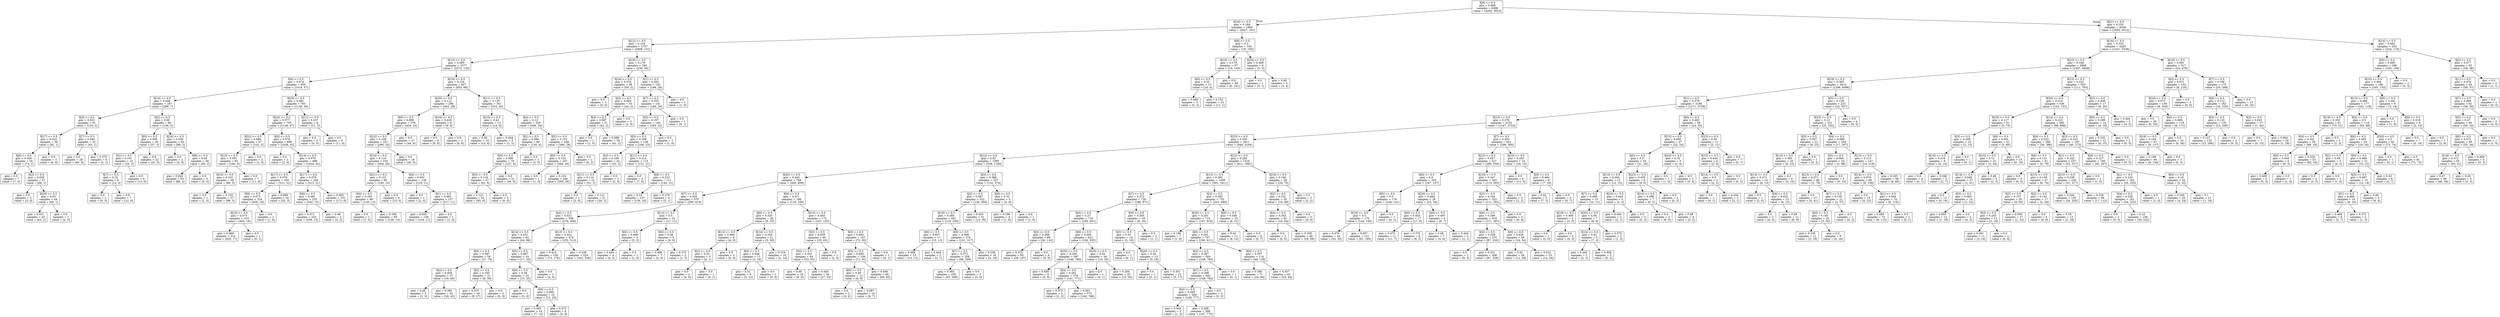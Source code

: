 digraph Tree {
node [shape=box] ;
0 [label="X[9] <= 0.5\ngini = 0.488\nsamples = 6398\nvalue = [4282, 5813]"] ;
1 [label="X[16] <= 0.5\ngini = 0.184\nsamples = 1860\nvalue = [2627, 301]"] ;
0 -> 1 [labeldistance=2.5, labelangle=45, headlabel="True"] ;
2 [label="X[12] <= 0.5\ngini = 0.103\nsamples = 1757\nvalue = [2608, 151]"] ;
1 -> 2 ;
3 [label="X[13] <= 0.5\ngini = 0.095\nsamples = 1577\nvalue = [2372, 125]"] ;
2 -> 3 ;
4 [label="X[4] <= 0.5\ngini = 0.074\nsamples = 950\nvalue = [1419, 57]"] ;
3 -> 4 ;
5 [label="X[14] <= 0.5\ngini = 0.048\nsamples = 187\nvalue = [280, 7]"] ;
4 -> 5 ;
6 [label="X[0] <= 0.5\ngini = 0.031\nsamples = 91\nvalue = [124, 2]"] ;
5 -> 6 ;
7 [label="X[17] <= 0.5\ngini = 0.024\nsamples = 59\nvalue = [81, 1]"] ;
6 -> 7 ;
8 [label="X[6] <= 0.5\ngini = 0.026\nsamples = 54\nvalue = [75, 1]"] ;
7 -> 8 ;
9 [label="gini = 0.0\nsamples = 7\nvalue = [7, 0]"] ;
8 -> 9 ;
10 [label="X[2] <= 0.5\ngini = 0.029\nsamples = 47\nvalue = [68, 1]"] ;
8 -> 10 ;
11 [label="gini = 0.0\nsamples = 3\nvalue = [3, 0]"] ;
10 -> 11 ;
12 [label="X[20] <= 0.5\ngini = 0.03\nsamples = 44\nvalue = [65, 1]"] ;
10 -> 12 ;
13 [label="gini = 0.031\nsamples = 43\nvalue = [63, 1]"] ;
12 -> 13 ;
14 [label="gini = 0.0\nsamples = 1\nvalue = [2, 0]"] ;
12 -> 14 ;
15 [label="gini = 0.0\nsamples = 5\nvalue = [6, 0]"] ;
7 -> 15 ;
16 [label="X[7] <= 0.5\ngini = 0.044\nsamples = 32\nvalue = [43, 1]"] ;
6 -> 16 ;
17 [label="gini = 0.0\nsamples = 28\nvalue = [40, 0]"] ;
16 -> 17 ;
18 [label="gini = 0.375\nsamples = 4\nvalue = [3, 1]"] ;
16 -> 18 ;
19 [label="X[2] <= 0.5\ngini = 0.06\nsamples = 96\nvalue = [156, 5]"] ;
5 -> 19 ;
20 [label="X[0] <= 0.5\ngini = 0.095\nsamples = 36\nvalue = [57, 3]"] ;
19 -> 20 ;
21 [label="X[1] <= 0.5\ngini = 0.191\nsamples = 14\nvalue = [25, 3]"] ;
20 -> 21 ;
22 [label="X[7] <= 0.5\ngini = 0.32\nsamples = 8\nvalue = [12, 3]"] ;
21 -> 22 ;
23 [label="gini = 0.0\nsamples = 1\nvalue = [0, 3]"] ;
22 -> 23 ;
24 [label="gini = 0.0\nsamples = 7\nvalue = [12, 0]"] ;
22 -> 24 ;
25 [label="gini = 0.0\nsamples = 6\nvalue = [13, 0]"] ;
21 -> 25 ;
26 [label="gini = 0.0\nsamples = 22\nvalue = [32, 0]"] ;
20 -> 26 ;
27 [label="X[24] <= 0.5\ngini = 0.039\nsamples = 60\nvalue = [99, 2]"] ;
19 -> 27 ;
28 [label="gini = 0.0\nsamples = 2\nvalue = [4, 0]"] ;
27 -> 28 ;
29 [label="X[8] <= 0.5\ngini = 0.04\nsamples = 58\nvalue = [95, 2]"] ;
27 -> 29 ;
30 [label="gini = 0.044\nsamples = 53\nvalue = [86, 2]"] ;
29 -> 30 ;
31 [label="gini = 0.0\nsamples = 5\nvalue = [9, 0]"] ;
29 -> 31 ;
32 [label="X[20] <= 0.5\ngini = 0.081\nsamples = 763\nvalue = [1139, 50]"] ;
4 -> 32 ;
33 [label="X[24] <= 0.5\ngini = 0.077\nsamples = 755\nvalue = [1128, 47]"] ;
32 -> 33 ;
34 [label="X[22] <= 0.5\ngini = 0.089\nsamples = 67\nvalue = [102, 5]"] ;
33 -> 34 ;
35 [label="X[15] <= 0.5\ngini = 0.091\nsamples = 65\nvalue = [100, 5]"] ;
34 -> 35 ;
36 [label="X[23] <= 0.5\ngini = 0.101\nsamples = 58\nvalue = [89, 5]"] ;
35 -> 36 ;
37 [label="gini = 0.0\nsamples = 1\nvalue = [1, 0]"] ;
36 -> 37 ;
38 [label="gini = 0.102\nsamples = 57\nvalue = [88, 5]"] ;
36 -> 38 ;
39 [label="gini = 0.0\nsamples = 7\nvalue = [11, 0]"] ;
35 -> 39 ;
40 [label="gini = 0.0\nsamples = 2\nvalue = [2, 0]"] ;
34 -> 40 ;
41 [label="X[0] <= 0.5\ngini = 0.076\nsamples = 688\nvalue = [1026, 42]"] ;
33 -> 41 ;
42 [label="gini = 0.0\nsamples = 2\nvalue = [2, 0]"] ;
41 -> 42 ;
43 [label="X[14] <= 0.5\ngini = 0.076\nsamples = 686\nvalue = [1024, 42]"] ;
41 -> 43 ;
44 [label="X[17] <= 0.5\ngini = 0.076\nsamples = 350\nvalue = [511, 21]"] ;
43 -> 44 ;
45 [label="X[8] <= 0.5\ngini = 0.073\nsamples = 316\nvalue = [456, 18]"] ;
44 -> 45 ;
46 [label="X[10] <= 0.5\ngini = 0.073\nsamples = 315\nvalue = [455, 18]"] ;
45 -> 46 ;
47 [label="gini = 0.069\nsamples = 314\nvalue = [455, 17]"] ;
46 -> 47 ;
48 [label="gini = 0.0\nsamples = 1\nvalue = [0, 1]"] ;
46 -> 48 ;
49 [label="gini = 0.0\nsamples = 1\nvalue = [1, 0]"] ;
45 -> 49 ;
50 [label="gini = 0.098\nsamples = 34\nvalue = [55, 3]"] ;
44 -> 50 ;
51 [label="X[17] <= 0.5\ngini = 0.076\nsamples = 336\nvalue = [513, 21]"] ;
43 -> 51 ;
52 [label="X[8] <= 0.5\ngini = 0.081\nsamples = 235\nvalue = [342, 15]"] ;
51 -> 52 ;
53 [label="gini = 0.071\nsamples = 233\nvalue = [339, 13]"] ;
52 -> 53 ;
54 [label="gini = 0.48\nsamples = 2\nvalue = [3, 2]"] ;
52 -> 54 ;
55 [label="gini = 0.065\nsamples = 101\nvalue = [171, 6]"] ;
51 -> 55 ;
56 [label="X[11] <= 0.5\ngini = 0.337\nsamples = 8\nvalue = [11, 3]"] ;
32 -> 56 ;
57 [label="gini = 0.0\nsamples = 2\nvalue = [0, 3]"] ;
56 -> 57 ;
58 [label="gini = 0.0\nsamples = 6\nvalue = [11, 0]"] ;
56 -> 58 ;
59 [label="X[19] <= 0.5\ngini = 0.124\nsamples = 627\nvalue = [953, 68]"] ;
3 -> 59 ;
60 [label="X[20] <= 0.5\ngini = 0.112\nsamples = 286\nvalue = [443, 28]"] ;
59 -> 60 ;
61 [label="X[6] <= 0.5\ngini = 0.099\nsamples = 278\nvalue = [434, 24]"] ;
60 -> 61 ;
62 [label="X[22] <= 0.5\ngini = 0.109\nsamples = 251\nvalue = [390, 24]"] ;
61 -> 62 ;
63 [label="X[24] <= 0.5\ngini = 0.116\nsamples = 233\nvalue = [364, 24]"] ;
62 -> 63 ;
64 [label="X[21] <= 0.5\ngini = 0.151\nsamples = 95\nvalue = [145, 13]"] ;
63 -> 64 ;
65 [label="X[4] <= 0.5\ngini = 0.165\nsamples = 86\nvalue = [130, 13]"] ;
64 -> 65 ;
66 [label="gini = 0.0\nsamples = 1\nvalue = [1, 0]"] ;
65 -> 66 ;
67 [label="gini = 0.166\nsamples = 85\nvalue = [129, 13]"] ;
65 -> 67 ;
68 [label="gini = 0.0\nsamples = 9\nvalue = [15, 0]"] ;
64 -> 68 ;
69 [label="X[4] <= 0.5\ngini = 0.091\nsamples = 138\nvalue = [219, 11]"] ;
63 -> 69 ;
70 [label="gini = 0.0\nsamples = 1\nvalue = [2, 0]"] ;
69 -> 70 ;
71 [label="X[1] <= 0.5\ngini = 0.092\nsamples = 137\nvalue = [217, 11]"] ;
69 -> 71 ;
72 [label="gini = 0.092\nsamples = 136\nvalue = [216, 11]"] ;
71 -> 72 ;
73 [label="gini = 0.0\nsamples = 1\nvalue = [1, 0]"] ;
71 -> 73 ;
74 [label="gini = 0.0\nsamples = 18\nvalue = [26, 0]"] ;
62 -> 74 ;
75 [label="gini = 0.0\nsamples = 27\nvalue = [44, 0]"] ;
61 -> 75 ;
76 [label="X[10] <= 0.5\ngini = 0.426\nsamples = 8\nvalue = [9, 4]"] ;
60 -> 76 ;
77 [label="gini = 0.0\nsamples = 6\nvalue = [9, 0]"] ;
76 -> 77 ;
78 [label="gini = 0.0\nsamples = 2\nvalue = [0, 4]"] ;
76 -> 78 ;
79 [label="X[11] <= 0.5\ngini = 0.135\nsamples = 341\nvalue = [510, 40]"] ;
59 -> 79 ;
80 [label="X[10] <= 0.5\ngini = 0.42\nsamples = 13\nvalue = [14, 6]"] ;
79 -> 80 ;
81 [label="gini = 0.36\nsamples = 10\nvalue = [13, 4]"] ;
80 -> 81 ;
82 [label="gini = 0.444\nsamples = 3\nvalue = [1, 2]"] ;
80 -> 82 ;
83 [label="X[4] <= 0.5\ngini = 0.12\nsamples = 328\nvalue = [496, 34]"] ;
79 -> 83 ;
84 [label="X[1] <= 0.5\ngini = 0.084\nsamples = 80\nvalue = [130, 6]"] ;
83 -> 84 ;
85 [label="X[0] <= 0.5\ngini = 0.086\nsamples = 78\nvalue = [127, 6]"] ;
84 -> 85 ;
86 [label="X[3] <= 0.5\ngini = 0.116\nsamples = 57\nvalue = [91, 6]"] ;
85 -> 86 ;
87 [label="gini = 0.123\nsamples = 52\nvalue = [85, 6]"] ;
86 -> 87 ;
88 [label="gini = 0.0\nsamples = 5\nvalue = [6, 0]"] ;
86 -> 88 ;
89 [label="gini = 0.0\nsamples = 21\nvalue = [36, 0]"] ;
85 -> 89 ;
90 [label="gini = 0.0\nsamples = 2\nvalue = [3, 0]"] ;
84 -> 90 ;
91 [label="X[2] <= 0.5\ngini = 0.132\nsamples = 248\nvalue = [366, 28]"] ;
83 -> 91 ;
92 [label="X[0] <= 0.5\ngini = 0.124\nsamples = 247\nvalue = [366, 26]"] ;
91 -> 92 ;
93 [label="gini = 0.0\nsamples = 1\nvalue = [1, 0]"] ;
92 -> 93 ;
94 [label="gini = 0.124\nsamples = 246\nvalue = [365, 26]"] ;
92 -> 94 ;
95 [label="gini = 0.0\nsamples = 1\nvalue = [0, 2]"] ;
91 -> 95 ;
96 [label="X[19] <= 0.5\ngini = 0.179\nsamples = 180\nvalue = [236, 26]"] ;
2 -> 96 ;
97 [label="X[24] <= 0.5\ngini = 0.074\nsamples = 38\nvalue = [50, 2]"] ;
96 -> 97 ;
98 [label="gini = 0.0\nsamples = 5\nvalue = [6, 0]"] ;
97 -> 98 ;
99 [label="X[2] <= 0.5\ngini = 0.083\nsamples = 33\nvalue = [44, 2]"] ;
97 -> 99 ;
100 [label="X[4] <= 0.5\ngini = 0.087\nsamples = 31\nvalue = [42, 2]"] ;
99 -> 100 ;
101 [label="gini = 0.0\nsamples = 1\nvalue = [1, 0]"] ;
100 -> 101 ;
102 [label="gini = 0.089\nsamples = 30\nvalue = [41, 2]"] ;
100 -> 102 ;
103 [label="gini = 0.0\nsamples = 2\nvalue = [2, 0]"] ;
99 -> 103 ;
104 [label="X[1] <= 0.5\ngini = 0.202\nsamples = 142\nvalue = [186, 24]"] ;
96 -> 104 ;
105 [label="X[7] <= 0.5\ngini = 0.203\nsamples = 141\nvalue = [185, 24]"] ;
104 -> 105 ;
106 [label="X[5] <= 0.5\ngini = 0.197\nsamples = 140\nvalue = [185, 23]"] ;
105 -> 106 ;
107 [label="X[0] <= 0.5\ngini = 0.198\nsamples = 139\nvalue = [184, 23]"] ;
106 -> 107 ;
108 [label="X[3] <= 0.5\ngini = 0.108\nsamples = 24\nvalue = [33, 2]"] ;
107 -> 108 ;
109 [label="X[11] <= 0.5\ngini = 0.114\nsamples = 22\nvalue = [31, 2]"] ;
108 -> 109 ;
110 [label="gini = 0.0\nsamples = 1\nvalue = [2, 0]"] ;
109 -> 110 ;
111 [label="gini = 0.121\nsamples = 21\nvalue = [29, 2]"] ;
109 -> 111 ;
112 [label="gini = 0.0\nsamples = 2\nvalue = [2, 0]"] ;
108 -> 112 ;
113 [label="X[11] <= 0.5\ngini = 0.214\nsamples = 115\nvalue = [151, 21]"] ;
107 -> 113 ;
114 [label="gini = 0.0\nsamples = 4\nvalue = [7, 0]"] ;
113 -> 114 ;
115 [label="X[6] <= 0.5\ngini = 0.222\nsamples = 111\nvalue = [144, 21]"] ;
113 -> 115 ;
116 [label="gini = 0.22\nsamples = 107\nvalue = [139, 20]"] ;
115 -> 116 ;
117 [label="gini = 0.278\nsamples = 4\nvalue = [5, 1]"] ;
115 -> 117 ;
118 [label="gini = 0.0\nsamples = 1\nvalue = [1, 0]"] ;
106 -> 118 ;
119 [label="gini = 0.0\nsamples = 1\nvalue = [0, 1]"] ;
105 -> 119 ;
120 [label="gini = 0.0\nsamples = 1\nvalue = [1, 0]"] ;
104 -> 120 ;
121 [label="X[8] <= 0.5\ngini = 0.2\nsamples = 103\nvalue = [19, 150]"] ;
1 -> 121 ;
122 [label="X[10] <= 0.5\ngini = 0.179\nsamples = 97\nvalue = [16, 145]"] ;
121 -> 122 ;
123 [label="X[0] <= 0.5\ngini = 0.32\nsamples = 13\nvalue = [16, 4]"] ;
122 -> 123 ;
124 [label="gini = 0.469\nsamples = 3\nvalue = [5, 3]"] ;
123 -> 124 ;
125 [label="gini = 0.153\nsamples = 10\nvalue = [11, 1]"] ;
123 -> 125 ;
126 [label="gini = 0.0\nsamples = 84\nvalue = [0, 141]"] ;
122 -> 126 ;
127 [label="X[24] <= 0.5\ngini = 0.469\nsamples = 6\nvalue = [3, 5]"] ;
121 -> 127 ;
128 [label="gini = 0.0\nsamples = 1\nvalue = [0, 1]"] ;
127 -> 128 ;
129 [label="gini = 0.49\nsamples = 5\nvalue = [3, 4]"] ;
127 -> 129 ;
130 [label="X[21] <= 0.5\ngini = 0.355\nsamples = 4538\nvalue = [1655, 5512]"] ;
0 -> 130 [labeldistance=2.5, labelangle=-45, headlabel="False"] ;
131 [label="X[16] <= 0.5\ngini = 0.333\nsamples = 4285\nvalue = [1431, 5338]"] ;
130 -> 131 ;
132 [label="X[22] <= 0.5\ngini = 0.348\nsamples = 3968\nvalue = [1407, 4859]"] ;
131 -> 132 ;
133 [label="X[18] <= 0.5\ngini = 0.365\nsamples = 3415\nvalue = [1296, 4096]"] ;
132 -> 133 ;
134 [label="X[1] <= 0.5\ngini = 0.378\nsamples = 3190\nvalue = [1271, 3759]"] ;
133 -> 134 ;
135 [label="X[15] <= 0.5\ngini = 0.376\nsamples = 3152\nvalue = [1247, 3724]"] ;
134 -> 135 ;
136 [label="X[23] <= 0.5\ngini = 0.355\nsamples = 2611\nvalue = [949, 3164]"] ;
135 -> 136 ;
137 [label="X[12] <= 0.5\ngini = 0.43\nsamples = 1095\nvalue = [538, 1183]"] ;
136 -> 137 ;
138 [label="X[20] <= 0.5\ngini = 0.445\nsamples = 768\nvalue = [406, 809]"] ;
137 -> 138 ;
139 [label="X[7] <= 0.5\ngini = 0.435\nsamples = 570\nvalue = [290, 619]"] ;
138 -> 139 ;
140 [label="X[4] <= 0.5\ngini = 0.431\nsamples = 556\nvalue = [279, 608]"] ;
139 -> 140 ;
141 [label="X[14] <= 0.5\ngini = 0.431\nsamples = 82\nvalue = [44, 96]"] ;
140 -> 141 ;
142 [label="X[0] <= 0.5\ngini = 0.387\nsamples = 58\nvalue = [27, 76]"] ;
141 -> 142 ;
143 [label="X[2] <= 0.5\ngini = 0.404\nsamples = 37\nvalue = [18, 46]"] ;
142 -> 143 ;
144 [label="gini = 0.48\nsamples = 5\nvalue = [2, 3]"] ;
143 -> 144 ;
145 [label="gini = 0.395\nsamples = 32\nvalue = [16, 43]"] ;
143 -> 145 ;
146 [label="X[5] <= 0.5\ngini = 0.355\nsamples = 21\nvalue = [9, 30]"] ;
142 -> 146 ;
147 [label="gini = 0.375\nsamples = 19\nvalue = [9, 27]"] ;
146 -> 147 ;
148 [label="gini = 0.0\nsamples = 2\nvalue = [0, 3]"] ;
146 -> 148 ;
149 [label="X[3] <= 0.5\ngini = 0.497\nsamples = 24\nvalue = [17, 20]"] ;
141 -> 149 ;
150 [label="X[6] <= 0.5\ngini = 0.49\nsamples = 23\nvalue = [15, 20]"] ;
149 -> 150 ;
151 [label="gini = 0.0\nsamples = 1\nvalue = [3, 0]"] ;
150 -> 151 ;
152 [label="X[0] <= 0.5\ngini = 0.469\nsamples = 22\nvalue = [12, 20]"] ;
150 -> 152 ;
153 [label="gini = 0.465\nsamples = 14\nvalue = [7, 12]"] ;
152 -> 153 ;
154 [label="gini = 0.473\nsamples = 8\nvalue = [5, 8]"] ;
152 -> 154 ;
155 [label="gini = 0.0\nsamples = 1\nvalue = [2, 0]"] ;
149 -> 155 ;
156 [label="X[13] <= 0.5\ngini = 0.431\nsamples = 474\nvalue = [235, 512]"] ;
140 -> 156 ;
157 [label="gini = 0.414\nsamples = 150\nvalue = [73, 176]"] ;
156 -> 157 ;
158 [label="gini = 0.439\nsamples = 324\nvalue = [162, 336]"] ;
156 -> 158 ;
159 [label="X[13] <= 0.5\ngini = 0.5\nsamples = 14\nvalue = [11, 11]"] ;
139 -> 159 ;
160 [label="X[0] <= 0.5\ngini = 0.408\nsamples = 5\nvalue = [5, 2]"] ;
159 -> 160 ;
161 [label="gini = 0.444\nsamples = 4\nvalue = [4, 2]"] ;
160 -> 161 ;
162 [label="gini = 0.0\nsamples = 1\nvalue = [1, 0]"] ;
160 -> 162 ;
163 [label="X[0] <= 0.5\ngini = 0.48\nsamples = 9\nvalue = [6, 9]"] ;
159 -> 163 ;
164 [label="gini = 0.496\nsamples = 7\nvalue = [5, 6]"] ;
163 -> 164 ;
165 [label="gini = 0.375\nsamples = 2\nvalue = [1, 3]"] ;
163 -> 165 ;
166 [label="X[0] <= 0.5\ngini = 0.471\nsamples = 198\nvalue = [116, 190]"] ;
138 -> 166 ;
167 [label="X[6] <= 0.5\ngini = 0.325\nsamples = 26\nvalue = [9, 35]"] ;
166 -> 167 ;
168 [label="X[13] <= 0.5\ngini = 0.494\nsamples = 5\nvalue = [4, 5]"] ;
167 -> 168 ;
169 [label="X[2] <= 0.5\ngini = 0.32\nsamples = 3\nvalue = [4, 1]"] ;
168 -> 169 ;
170 [label="gini = 0.0\nsamples = 2\nvalue = [4, 0]"] ;
169 -> 170 ;
171 [label="gini = 0.0\nsamples = 1\nvalue = [0, 1]"] ;
169 -> 171 ;
172 [label="gini = 0.0\nsamples = 2\nvalue = [0, 4]"] ;
168 -> 172 ;
173 [label="X[14] <= 0.5\ngini = 0.245\nsamples = 21\nvalue = [5, 30]"] ;
167 -> 173 ;
174 [label="X[3] <= 0.5\ngini = 0.266\nsamples = 11\nvalue = [3, 16]"] ;
173 -> 174 ;
175 [label="gini = 0.32\nsamples = 9\nvalue = [3, 12]"] ;
174 -> 175 ;
176 [label="gini = 0.0\nsamples = 2\nvalue = [0, 4]"] ;
174 -> 176 ;
177 [label="gini = 0.219\nsamples = 10\nvalue = [2, 14]"] ;
173 -> 177 ;
178 [label="X[13] <= 0.5\ngini = 0.483\nsamples = 172\nvalue = [107, 155]"] ;
166 -> 178 ;
179 [label="X[5] <= 0.5\ngini = 0.459\nsamples = 65\nvalue = [35, 63]"] ;
178 -> 179 ;
180 [label="X[4] <= 0.5\ngini = 0.451\nsamples = 64\nvalue = [33, 63]"] ;
179 -> 180 ;
181 [label="gini = 0.48\nsamples = 10\nvalue = [6, 9]"] ;
180 -> 181 ;
182 [label="gini = 0.444\nsamples = 54\nvalue = [27, 54]"] ;
180 -> 182 ;
183 [label="gini = 0.0\nsamples = 1\nvalue = [2, 0]"] ;
179 -> 183 ;
184 [label="X[5] <= 0.5\ngini = 0.493\nsamples = 107\nvalue = [72, 92]"] ;
178 -> 184 ;
185 [label="X[4] <= 0.5\ngini = 0.493\nsamples = 106\nvalue = [72, 91]"] ;
184 -> 185 ;
186 [label="X[6] <= 0.5\ngini = 0.48\nsamples = 12\nvalue = [6, 9]"] ;
185 -> 186 ;
187 [label="gini = 0.0\nsamples = 2\nvalue = [0, 2]"] ;
186 -> 187 ;
188 [label="gini = 0.497\nsamples = 10\nvalue = [6, 7]"] ;
186 -> 188 ;
189 [label="gini = 0.494\nsamples = 94\nvalue = [66, 82]"] ;
185 -> 189 ;
190 [label="gini = 0.0\nsamples = 1\nvalue = [0, 1]"] ;
184 -> 190 ;
191 [label="X[3] <= 0.5\ngini = 0.386\nsamples = 327\nvalue = [132, 374]"] ;
137 -> 191 ;
192 [label="X[2] <= 0.5\ngini = 0.387\nsamples = 322\nvalue = [130, 366]"] ;
191 -> 192 ;
193 [label="X[19] <= 0.5\ngini = 0.385\nsamples = 291\nvalue = [116, 330]"] ;
192 -> 193 ;
194 [label="X[6] <= 0.5\ngini = 0.497\nsamples = 17\nvalue = [15, 13]"] ;
193 -> 194 ;
195 [label="gini = 0.499\nsamples = 15\nvalue = [13, 12]"] ;
194 -> 195 ;
196 [label="gini = 0.444\nsamples = 2\nvalue = [2, 1]"] ;
194 -> 196 ;
197 [label="X[6] <= 0.5\ngini = 0.366\nsamples = 274\nvalue = [101, 317]"] ;
193 -> 197 ;
198 [label="X[7] <= 0.5\ngini = 0.372\nsamples = 258\nvalue = [98, 298]"] ;
197 -> 198 ;
199 [label="gini = 0.363\nsamples = 255\nvalue = [93, 298]"] ;
198 -> 199 ;
200 [label="gini = 0.0\nsamples = 3\nvalue = [5, 0]"] ;
198 -> 200 ;
201 [label="gini = 0.236\nsamples = 16\nvalue = [3, 19]"] ;
197 -> 201 ;
202 [label="gini = 0.403\nsamples = 31\nvalue = [14, 36]"] ;
192 -> 202 ;
203 [label="X[6] <= 0.5\ngini = 0.32\nsamples = 5\nvalue = [2, 8]"] ;
191 -> 203 ;
204 [label="gini = 0.198\nsamples = 4\nvalue = [1, 8]"] ;
203 -> 204 ;
205 [label="gini = 0.0\nsamples = 1\nvalue = [1, 0]"] ;
203 -> 205 ;
206 [label="X[12] <= 0.5\ngini = 0.285\nsamples = 1516\nvalue = [411, 1981]"] ;
136 -> 206 ;
207 [label="X[13] <= 0.5\ngini = 0.282\nsamples = 1458\nvalue = [391, 1911]"] ;
206 -> 207 ;
208 [label="X[7] <= 0.5\ngini = 0.272\nsamples = 726\nvalue = [188, 971]"] ;
207 -> 208 ;
209 [label="X[0] <= 0.5\ngini = 0.27\nsamples = 710\nvalue = [182, 951]"] ;
208 -> 209 ;
210 [label="X[3] <= 0.5\ngini = 0.299\nsamples = 89\nvalue = [26, 116]"] ;
209 -> 210 ;
211 [label="gini = 0.315\nsamples = 85\nvalue = [26, 107]"] ;
210 -> 211 ;
212 [label="gini = 0.0\nsamples = 4\nvalue = [0, 9]"] ;
210 -> 212 ;
213 [label="X[6] <= 0.5\ngini = 0.265\nsamples = 621\nvalue = [156, 835]"] ;
209 -> 213 ;
214 [label="X[20] <= 0.5\ngini = 0.266\nsamples = 587\nvalue = [146, 780]"] ;
213 -> 214 ;
215 [label="gini = 0.459\nsamples = 9\nvalue = [5, 9]"] ;
214 -> 215 ;
216 [label="X[4] <= 0.5\ngini = 0.261\nsamples = 578\nvalue = [141, 771]"] ;
214 -> 216 ;
217 [label="gini = 0.375\nsamples = 3\nvalue = [1, 3]"] ;
216 -> 217 ;
218 [label="gini = 0.261\nsamples = 575\nvalue = [140, 768]"] ;
216 -> 218 ;
219 [label="X[20] <= 0.5\ngini = 0.26\nsamples = 34\nvalue = [10, 55]"] ;
213 -> 219 ;
220 [label="gini = 0.0\nsamples = 1\nvalue = [0, 1]"] ;
219 -> 220 ;
221 [label="gini = 0.264\nsamples = 33\nvalue = [10, 54]"] ;
219 -> 221 ;
222 [label="X[0] <= 0.5\ngini = 0.355\nsamples = 16\nvalue = [6, 20]"] ;
208 -> 222 ;
223 [label="X[3] <= 0.5\ngini = 0.33\nsamples = 14\nvalue = [5, 19]"] ;
222 -> 223 ;
224 [label="gini = 0.0\nsamples = 1\nvalue = [0, 1]"] ;
223 -> 224 ;
225 [label="X[20] <= 0.5\ngini = 0.34\nsamples = 13\nvalue = [5, 18]"] ;
223 -> 225 ;
226 [label="gini = 0.0\nsamples = 1\nvalue = [0, 1]"] ;
225 -> 226 ;
227 [label="gini = 0.351\nsamples = 12\nvalue = [5, 17]"] ;
225 -> 227 ;
228 [label="gini = 0.5\nsamples = 2\nvalue = [1, 1]"] ;
222 -> 228 ;
229 [label="X[3] <= 0.5\ngini = 0.292\nsamples = 732\nvalue = [203, 940]"] ;
207 -> 229 ;
230 [label="X[20] <= 0.5\ngini = 0.291\nsamples = 714\nvalue = [197, 919]"] ;
229 -> 230 ;
231 [label="gini = 0.198\nsamples = 7\nvalue = [1, 8]"] ;
230 -> 231 ;
232 [label="X[6] <= 0.5\ngini = 0.291\nsamples = 707\nvalue = [196, 911]"] ;
230 -> 232 ;
233 [label="X[2] <= 0.5\ngini = 0.267\nsamples = 593\nvalue = [148, 783]"] ;
232 -> 233 ;
234 [label="X[7] <= 0.5\ngini = 0.268\nsamples = 592\nvalue = [148, 782]"] ;
233 -> 234 ;
235 [label="X[4] <= 0.5\ngini = 0.269\nsamples = 589\nvalue = [148, 777]"] ;
234 -> 235 ;
236 [label="gini = 0.444\nsamples = 3\nvalue = [1, 2]"] ;
235 -> 236 ;
237 [label="gini = 0.268\nsamples = 586\nvalue = [147, 775]"] ;
235 -> 237 ;
238 [label="gini = 0.0\nsamples = 3\nvalue = [0, 5]"] ;
234 -> 238 ;
239 [label="gini = 0.0\nsamples = 1\nvalue = [0, 1]"] ;
233 -> 239 ;
240 [label="X[0] <= 0.5\ngini = 0.397\nsamples = 114\nvalue = [48, 128]"] ;
232 -> 240 ;
241 [label="gini = 0.346\nsamples = 71\nvalue = [24, 84]"] ;
240 -> 241 ;
242 [label="gini = 0.457\nsamples = 43\nvalue = [24, 44]"] ;
240 -> 242 ;
243 [label="X[6] <= 0.5\ngini = 0.346\nsamples = 18\nvalue = [6, 21]"] ;
229 -> 243 ;
244 [label="gini = 0.42\nsamples = 13\nvalue = [6, 14]"] ;
243 -> 244 ;
245 [label="gini = 0.0\nsamples = 5\nvalue = [0, 7]"] ;
243 -> 245 ;
246 [label="X[19] <= 0.5\ngini = 0.346\nsamples = 58\nvalue = [20, 70]"] ;
206 -> 246 ;
247 [label="X[2] <= 0.5\ngini = 0.331\nsamples = 55\nvalue = [18, 68]"] ;
246 -> 247 ;
248 [label="X[4] <= 0.5\ngini = 0.343\nsamples = 52\nvalue = [18, 64]"] ;
247 -> 248 ;
249 [label="gini = 0.0\nsamples = 3\nvalue = [0, 5]"] ;
248 -> 249 ;
250 [label="gini = 0.358\nsamples = 49\nvalue = [18, 59]"] ;
248 -> 250 ;
251 [label="gini = 0.0\nsamples = 3\nvalue = [0, 4]"] ;
247 -> 251 ;
252 [label="gini = 0.5\nsamples = 3\nvalue = [2, 2]"] ;
246 -> 252 ;
253 [label="X[7] <= 0.5\ngini = 0.453\nsamples = 541\nvalue = [298, 560]"] ;
135 -> 253 ;
254 [label="X[23] <= 0.5\ngini = 0.447\nsamples = 527\nvalue = [280, 550]"] ;
253 -> 254 ;
255 [label="X[6] <= 0.5\ngini = 0.5\nsamples = 202\nvalue = [167, 157]"] ;
254 -> 255 ;
256 [label="X[5] <= 0.5\ngini = 0.5\nsamples = 176\nvalue = [144, 141]"] ;
255 -> 256 ;
257 [label="X[19] <= 0.5\ngini = 0.5\nsamples = 175\nvalue = [144, 140]"] ;
256 -> 257 ;
258 [label="gini = 0.479\nsamples = 54\nvalue = [53, 35]"] ;
257 -> 258 ;
259 [label="gini = 0.497\nsamples = 121\nvalue = [91, 105]"] ;
257 -> 259 ;
260 [label="gini = 0.0\nsamples = 1\nvalue = [0, 1]"] ;
256 -> 260 ;
261 [label="X[20] <= 0.5\ngini = 0.484\nsamples = 26\nvalue = [23, 16]"] ;
255 -> 261 ;
262 [label="X[0] <= 0.5\ngini = 0.453\nsamples = 17\nvalue = [17, 9]"] ;
261 -> 262 ;
263 [label="gini = 0.475\nsamples = 11\nvalue = [11, 7]"] ;
262 -> 263 ;
264 [label="gini = 0.375\nsamples = 6\nvalue = [6, 2]"] ;
262 -> 264 ;
265 [label="X[0] <= 0.5\ngini = 0.497\nsamples = 9\nvalue = [6, 7]"] ;
261 -> 265 ;
266 [label="gini = 0.48\nsamples = 7\nvalue = [4, 6]"] ;
265 -> 266 ;
267 [label="gini = 0.444\nsamples = 2\nvalue = [2, 1]"] ;
265 -> 267 ;
268 [label="X[19] <= 0.5\ngini = 0.347\nsamples = 325\nvalue = [113, 393]"] ;
254 -> 268 ;
269 [label="X[3] <= 0.5\ngini = 0.344\nsamples = 322\nvalue = [111, 391]"] ;
268 -> 269 ;
270 [label="X[6] <= 0.5\ngini = 0.346\nsamples = 319\nvalue = [111, 387]"] ;
269 -> 270 ;
271 [label="X[4] <= 0.5\ngini = 0.328\nsamples = 270\nvalue = [87, 333]"] ;
270 -> 271 ;
272 [label="gini = 0.0\nsamples = 2\nvalue = [0, 5]"] ;
271 -> 272 ;
273 [label="gini = 0.331\nsamples = 268\nvalue = [87, 328]"] ;
271 -> 273 ;
274 [label="X[0] <= 0.5\ngini = 0.426\nsamples = 49\nvalue = [24, 54]"] ;
270 -> 274 ;
275 [label="gini = 0.42\nsamples = 26\nvalue = [12, 28]"] ;
274 -> 275 ;
276 [label="gini = 0.432\nsamples = 23\nvalue = [12, 26]"] ;
274 -> 276 ;
277 [label="gini = 0.0\nsamples = 3\nvalue = [0, 4]"] ;
269 -> 277 ;
278 [label="gini = 0.5\nsamples = 3\nvalue = [2, 2]"] ;
268 -> 278 ;
279 [label="X[23] <= 0.5\ngini = 0.459\nsamples = 14\nvalue = [18, 10]"] ;
253 -> 279 ;
280 [label="gini = 0.0\nsamples = 6\nvalue = [11, 0]"] ;
279 -> 280 ;
281 [label="X[0] <= 0.5\ngini = 0.484\nsamples = 8\nvalue = [7, 10]"] ;
279 -> 281 ;
282 [label="gini = 0.42\nsamples = 5\nvalue = [7, 3]"] ;
281 -> 282 ;
283 [label="gini = 0.0\nsamples = 3\nvalue = [0, 7]"] ;
281 -> 283 ;
284 [label="X[6] <= 0.5\ngini = 0.483\nsamples = 38\nvalue = [24, 35]"] ;
134 -> 284 ;
285 [label="X[15] <= 0.5\ngini = 0.499\nsamples = 27\nvalue = [22, 24]"] ;
284 -> 285 ;
286 [label="X[5] <= 0.5\ngini = 0.5\nsamples = 24\nvalue = [21, 20]"] ;
285 -> 286 ;
287 [label="X[13] <= 0.5\ngini = 0.494\nsamples = 15\nvalue = [12, 15]"] ;
286 -> 287 ;
288 [label="X[7] <= 0.5\ngini = 0.499\nsamples = 10\nvalue = [10, 11]"] ;
287 -> 288 ;
289 [label="X[19] <= 0.5\ngini = 0.408\nsamples = 3\nvalue = [2, 5]"] ;
288 -> 289 ;
290 [label="gini = 0.0\nsamples = 1\nvalue = [2, 0]"] ;
289 -> 290 ;
291 [label="gini = 0.0\nsamples = 2\nvalue = [0, 5]"] ;
289 -> 291 ;
292 [label="X[20] <= 0.5\ngini = 0.49\nsamples = 7\nvalue = [8, 6]"] ;
288 -> 292 ;
293 [label="X[14] <= 0.5\ngini = 0.42\nsamples = 5\nvalue = [7, 3]"] ;
292 -> 293 ;
294 [label="gini = 0.444\nsamples = 2\nvalue = [2, 1]"] ;
293 -> 294 ;
295 [label="gini = 0.408\nsamples = 3\nvalue = [5, 2]"] ;
293 -> 295 ;
296 [label="gini = 0.375\nsamples = 2\nvalue = [1, 3]"] ;
292 -> 296 ;
297 [label="X[24] <= 0.5\ngini = 0.444\nsamples = 5\nvalue = [2, 4]"] ;
287 -> 297 ;
298 [label="gini = 0.444\nsamples = 2\nvalue = [2, 1]"] ;
297 -> 298 ;
299 [label="gini = 0.0\nsamples = 3\nvalue = [0, 3]"] ;
297 -> 299 ;
300 [label="X[23] <= 0.5\ngini = 0.459\nsamples = 9\nvalue = [9, 5]"] ;
286 -> 300 ;
301 [label="X[14] <= 0.5\ngini = 0.298\nsamples = 7\nvalue = [9, 2]"] ;
300 -> 301 ;
302 [label="gini = 0.0\nsamples = 3\nvalue = [6, 0]"] ;
301 -> 302 ;
303 [label="gini = 0.48\nsamples = 4\nvalue = [3, 2]"] ;
301 -> 303 ;
304 [label="gini = 0.0\nsamples = 2\nvalue = [0, 3]"] ;
300 -> 304 ;
305 [label="X[24] <= 0.5\ngini = 0.32\nsamples = 3\nvalue = [1, 4]"] ;
285 -> 305 ;
306 [label="gini = 0.0\nsamples = 1\nvalue = [1, 0]"] ;
305 -> 306 ;
307 [label="gini = 0.0\nsamples = 2\nvalue = [0, 4]"] ;
305 -> 307 ;
308 [label="X[23] <= 0.5\ngini = 0.26\nsamples = 11\nvalue = [2, 11]"] ;
284 -> 308 ;
309 [label="X[15] <= 0.5\ngini = 0.444\nsamples = 4\nvalue = [2, 4]"] ;
308 -> 309 ;
310 [label="X[14] <= 0.5\ngini = 0.5\nsamples = 3\nvalue = [2, 2]"] ;
309 -> 310 ;
311 [label="gini = 0.0\nsamples = 1\nvalue = [0, 1]"] ;
310 -> 311 ;
312 [label="gini = 0.444\nsamples = 2\nvalue = [2, 1]"] ;
310 -> 312 ;
313 [label="gini = 0.0\nsamples = 1\nvalue = [0, 2]"] ;
309 -> 313 ;
314 [label="gini = 0.0\nsamples = 7\nvalue = [0, 7]"] ;
308 -> 314 ;
315 [label="X[3] <= 0.5\ngini = 0.129\nsamples = 225\nvalue = [25, 337]"] ;
133 -> 315 ;
316 [label="X[23] <= 0.5\ngini = 0.13\nsamples = 221\nvalue = [25, 332]"] ;
315 -> 316 ;
317 [label="X[5] <= 0.5\ngini = 0.367\nsamples = 21\nvalue = [8, 25]"] ;
316 -> 317 ;
318 [label="X[13] <= 0.5\ngini = 0.383\nsamples = 20\nvalue = [8, 23]"] ;
317 -> 318 ;
319 [label="X[14] <= 0.5\ngini = 0.472\nsamples = 14\nvalue = [8, 13]"] ;
318 -> 319 ;
320 [label="gini = 0.0\nsamples = 1\nvalue = [2, 0]"] ;
319 -> 320 ;
321 [label="X[4] <= 0.5\ngini = 0.432\nsamples = 13\nvalue = [6, 13]"] ;
319 -> 321 ;
322 [label="gini = 0.0\nsamples = 2\nvalue = [0, 4]"] ;
321 -> 322 ;
323 [label="gini = 0.48\nsamples = 11\nvalue = [6, 9]"] ;
321 -> 323 ;
324 [label="gini = 0.0\nsamples = 6\nvalue = [0, 10]"] ;
318 -> 324 ;
325 [label="gini = 0.0\nsamples = 1\nvalue = [0, 2]"] ;
317 -> 325 ;
326 [label="X[4] <= 0.5\ngini = 0.099\nsamples = 200\nvalue = [17, 307]"] ;
316 -> 326 ;
327 [label="X[5] <= 0.5\ngini = 0.064\nsamples = 53\nvalue = [3, 88]"] ;
326 -> 327 ;
328 [label="X[13] <= 0.5\ngini = 0.071\nsamples = 48\nvalue = [3, 78]"] ;
327 -> 328 ;
329 [label="gini = 0.0\nsamples = 27\nvalue = [0, 41]"] ;
328 -> 329 ;
330 [label="X[7] <= 0.5\ngini = 0.139\nsamples = 21\nvalue = [3, 37]"] ;
328 -> 330 ;
331 [label="X[0] <= 0.5\ngini = 0.145\nsamples = 20\nvalue = [3, 35]"] ;
330 -> 331 ;
332 [label="gini = 0.236\nsamples = 11\nvalue = [3, 19]"] ;
331 -> 332 ;
333 [label="gini = 0.0\nsamples = 9\nvalue = [0, 16]"] ;
331 -> 333 ;
334 [label="gini = 0.0\nsamples = 1\nvalue = [0, 2]"] ;
330 -> 334 ;
335 [label="gini = 0.0\nsamples = 5\nvalue = [0, 10]"] ;
327 -> 335 ;
336 [label="X[13] <= 0.5\ngini = 0.113\nsamples = 147\nvalue = [14, 219]"] ;
326 -> 336 ;
337 [label="X[14] <= 0.5\ngini = 0.079\nsamples = 89\nvalue = [6, 139]"] ;
336 -> 337 ;
338 [label="gini = 0.0\nsamples = 15\nvalue = [0, 23]"] ;
337 -> 338 ;
339 [label="X[1] <= 0.5\ngini = 0.094\nsamples = 74\nvalue = [6, 116]"] ;
337 -> 339 ;
340 [label="gini = 0.094\nsamples = 73\nvalue = [6, 115]"] ;
339 -> 340 ;
341 [label="gini = 0.0\nsamples = 1\nvalue = [0, 1]"] ;
339 -> 341 ;
342 [label="gini = 0.165\nsamples = 58\nvalue = [8, 80]"] ;
336 -> 342 ;
343 [label="gini = 0.0\nsamples = 4\nvalue = [0, 5]"] ;
315 -> 343 ;
344 [label="X[12] <= 0.5\ngini = 0.222\nsamples = 553\nvalue = [111, 763]"] ;
132 -> 344 ;
345 [label="X[20] <= 0.5\ngini = 0.214\nsamples = 536\nvalue = [103, 743]"] ;
344 -> 345 ;
346 [label="X[18] <= 0.5\ngini = 0.117\nsamples = 51\nvalue = [5, 75]"] ;
345 -> 346 ;
347 [label="X[3] <= 0.5\ngini = 0.208\nsamples = 10\nvalue = [2, 15]"] ;
346 -> 347 ;
348 [label="X[14] <= 0.5\ngini = 0.219\nsamples = 9\nvalue = [2, 14]"] ;
347 -> 348 ;
349 [label="gini = 0.0\nsamples = 4\nvalue = [0, 7]"] ;
348 -> 349 ;
350 [label="gini = 0.346\nsamples = 5\nvalue = [2, 7]"] ;
348 -> 350 ;
351 [label="gini = 0.0\nsamples = 1\nvalue = [0, 1]"] ;
347 -> 351 ;
352 [label="X[6] <= 0.5\ngini = 0.091\nsamples = 41\nvalue = [3, 60]"] ;
346 -> 352 ;
353 [label="X[15] <= 0.5\ngini = 0.12\nsamples = 31\nvalue = [3, 44]"] ;
352 -> 353 ;
354 [label="X[14] <= 0.5\ngini = 0.046\nsamples = 27\nvalue = [1, 41]"] ;
353 -> 354 ;
355 [label="gini = 0.0\nsamples = 13\nvalue = [0, 19]"] ;
354 -> 355 ;
356 [label="X[3] <= 0.5\ngini = 0.083\nsamples = 14\nvalue = [1, 22]"] ;
354 -> 356 ;
357 [label="gini = 0.095\nsamples = 12\nvalue = [1, 19]"] ;
356 -> 357 ;
358 [label="gini = 0.0\nsamples = 2\nvalue = [0, 3]"] ;
356 -> 358 ;
359 [label="gini = 0.48\nsamples = 4\nvalue = [2, 3]"] ;
353 -> 359 ;
360 [label="gini = 0.0\nsamples = 10\nvalue = [0, 16]"] ;
352 -> 360 ;
361 [label="X[14] <= 0.5\ngini = 0.223\nsamples = 485\nvalue = [98, 668]"] ;
345 -> 361 ;
362 [label="X[4] <= 0.5\ngini = 0.223\nsamples = 288\nvalue = [58, 396]"] ;
361 -> 362 ;
363 [label="X[6] <= 0.5\ngini = 0.131\nsamples = 51\nvalue = [6, 79]"] ;
362 -> 363 ;
364 [label="gini = 0.0\nsamples = 4\nvalue = [0, 5]"] ;
363 -> 364 ;
365 [label="X[15] <= 0.5\ngini = 0.139\nsamples = 47\nvalue = [6, 74]"] ;
363 -> 365 ;
366 [label="X[2] <= 0.5\ngini = 0.137\nsamples = 30\nvalue = [4, 50]"] ;
365 -> 366 ;
367 [label="X[3] <= 0.5\ngini = 0.245\nsamples = 13\nvalue = [3, 18]"] ;
366 -> 367 ;
368 [label="gini = 0.291\nsamples = 11\nvalue = [3, 14]"] ;
367 -> 368 ;
369 [label="gini = 0.0\nsamples = 2\nvalue = [0, 4]"] ;
367 -> 369 ;
370 [label="gini = 0.059\nsamples = 17\nvalue = [1, 32]"] ;
366 -> 370 ;
371 [label="X[2] <= 0.5\ngini = 0.142\nsamples = 17\nvalue = [2, 24]"] ;
365 -> 371 ;
372 [label="gini = 0.0\nsamples = 4\nvalue = [0, 6]"] ;
371 -> 372 ;
373 [label="gini = 0.18\nsamples = 13\nvalue = [2, 18]"] ;
371 -> 373 ;
374 [label="X[1] <= 0.5\ngini = 0.242\nsamples = 237\nvalue = [52, 317]"] ;
362 -> 374 ;
375 [label="X[15] <= 0.5\ngini = 0.239\nsamples = 236\nvalue = [51, 317]"] ;
374 -> 375 ;
376 [label="gini = 0.244\nsamples = 150\nvalue = [34, 205]"] ;
375 -> 376 ;
377 [label="gini = 0.229\nsamples = 86\nvalue = [17, 112]"] ;
375 -> 377 ;
378 [label="gini = 0.0\nsamples = 1\nvalue = [1, 0]"] ;
374 -> 378 ;
379 [label="X[3] <= 0.5\ngini = 0.224\nsamples = 197\nvalue = [40, 272]"] ;
361 -> 379 ;
380 [label="X[6] <= 0.5\ngini = 0.227\nsamples = 195\nvalue = [40, 267]"] ;
379 -> 380 ;
381 [label="X[1] <= 0.5\ngini = 0.233\nsamples = 162\nvalue = [35, 225]"] ;
380 -> 381 ;
382 [label="X[4] <= 0.5\ngini = 0.228\nsamples = 161\nvalue = [34, 225]"] ;
381 -> 382 ;
383 [label="gini = 0.0\nsamples = 2\nvalue = [0, 3]"] ;
382 -> 383 ;
384 [label="gini = 0.23\nsamples = 159\nvalue = [34, 222]"] ;
382 -> 384 ;
385 [label="gini = 0.0\nsamples = 1\nvalue = [1, 0]"] ;
381 -> 385 ;
386 [label="X[0] <= 0.5\ngini = 0.19\nsamples = 33\nvalue = [5, 42]"] ;
380 -> 386 ;
387 [label="gini = 0.245\nsamples = 20\nvalue = [4, 24]"] ;
386 -> 387 ;
388 [label="gini = 0.1\nsamples = 13\nvalue = [1, 18]"] ;
386 -> 388 ;
389 [label="gini = 0.0\nsamples = 2\nvalue = [0, 5]"] ;
379 -> 389 ;
390 [label="X[2] <= 0.5\ngini = 0.408\nsamples = 17\nvalue = [8, 20]"] ;
344 -> 390 ;
391 [label="X[6] <= 0.5\ngini = 0.298\nsamples = 14\nvalue = [4, 18]"] ;
390 -> 391 ;
392 [label="gini = 0.332\nsamples = 12\nvalue = [4, 15]"] ;
391 -> 392 ;
393 [label="gini = 0.0\nsamples = 2\nvalue = [0, 3]"] ;
391 -> 393 ;
394 [label="gini = 0.444\nsamples = 3\nvalue = [4, 2]"] ;
390 -> 394 ;
395 [label="X[19] <= 0.5\ngini = 0.091\nsamples = 317\nvalue = [24, 479]"] ;
131 -> 395 ;
396 [label="X[3] <= 0.5\ngini = 0.071\nsamples = 142\nvalue = [8, 210]"] ;
395 -> 396 ;
397 [label="X[24] <= 0.5\ngini = 0.073\nsamples = 139\nvalue = [8, 204]"] ;
396 -> 397 ;
398 [label="gini = 0.0\nsamples = 20\nvalue = [0, 33]"] ;
397 -> 398 ;
399 [label="X[6] <= 0.5\ngini = 0.085\nsamples = 119\nvalue = [8, 171]"] ;
397 -> 399 ;
400 [label="X[18] <= 0.5\ngini = 0.104\nsamples = 97\nvalue = [8, 137]"] ;
399 -> 400 ;
401 [label="gini = 0.106\nsamples = 94\nvalue = [8, 134]"] ;
400 -> 401 ;
402 [label="gini = 0.0\nsamples = 3\nvalue = [0, 3]"] ;
400 -> 402 ;
403 [label="gini = 0.0\nsamples = 22\nvalue = [0, 34]"] ;
399 -> 403 ;
404 [label="gini = 0.0\nsamples = 3\nvalue = [0, 6]"] ;
396 -> 404 ;
405 [label="X[7] <= 0.5\ngini = 0.106\nsamples = 175\nvalue = [16, 269]"] ;
395 -> 405 ;
406 [label="X[6] <= 0.5\ngini = 0.112\nsamples = 162\nvalue = [16, 253]"] ;
405 -> 406 ;
407 [label="X[5] <= 0.5\ngini = 0.125\nsamples = 135\nvalue = [15, 209]"] ;
406 -> 407 ;
408 [label="gini = 0.127\nsamples = 133\nvalue = [15, 206]"] ;
407 -> 408 ;
409 [label="gini = 0.0\nsamples = 2\nvalue = [0, 3]"] ;
407 -> 409 ;
410 [label="X[2] <= 0.5\ngini = 0.043\nsamples = 27\nvalue = [1, 44]"] ;
406 -> 410 ;
411 [label="gini = 0.0\nsamples = 7\nvalue = [0, 15]"] ;
410 -> 411 ;
412 [label="gini = 0.064\nsamples = 20\nvalue = [1, 29]"] ;
410 -> 412 ;
413 [label="gini = 0.0\nsamples = 13\nvalue = [0, 16]"] ;
405 -> 413 ;
414 [label="X[14] <= 0.5\ngini = 0.492\nsamples = 253\nvalue = [224, 174]"] ;
130 -> 414 ;
415 [label="X[5] <= 0.5\ngini = 0.495\nsamples = 188\nvalue = [165, 136]"] ;
414 -> 415 ;
416 [label="X[12] <= 0.5\ngini = 0.494\nsamples = 186\nvalue = [165, 133]"] ;
415 -> 416 ;
417 [label="X[13] <= 0.5\ngini = 0.488\nsamples = 177\nvalue = [162, 119]"] ;
416 -> 417 ;
418 [label="X[18] <= 0.5\ngini = 0.355\nsamples = 61\nvalue = [70, 21]"] ;
417 -> 418 ;
419 [label="X[4] <= 0.5\ngini = 0.341\nsamples = 59\nvalue = [68, 19]"] ;
418 -> 419 ;
420 [label="X[0] <= 0.5\ngini = 0.444\nsamples = 6\nvalue = [6, 3]"] ;
419 -> 420 ;
421 [label="gini = 0.469\nsamples = 5\nvalue = [5, 3]"] ;
420 -> 421 ;
422 [label="gini = 0.0\nsamples = 1\nvalue = [1, 0]"] ;
420 -> 422 ;
423 [label="gini = 0.326\nsamples = 53\nvalue = [62, 16]"] ;
419 -> 423 ;
424 [label="gini = 0.5\nsamples = 2\nvalue = [2, 2]"] ;
418 -> 424 ;
425 [label="X[4] <= 0.5\ngini = 0.5\nsamples = 116\nvalue = [92, 98]"] ;
417 -> 425 ;
426 [label="X[6] <= 0.5\ngini = 0.493\nsamples = 24\nvalue = [19, 24]"] ;
425 -> 426 ;
427 [label="X[2] <= 0.5\ngini = 0.49\nsamples = 3\nvalue = [4, 3]"] ;
426 -> 427 ;
428 [label="gini = 0.5\nsamples = 2\nvalue = [3, 3]"] ;
427 -> 428 ;
429 [label="gini = 0.0\nsamples = 1\nvalue = [1, 0]"] ;
427 -> 429 ;
430 [label="X[0] <= 0.5\ngini = 0.486\nsamples = 21\nvalue = [15, 21]"] ;
426 -> 430 ;
431 [label="X[3] <= 0.5\ngini = 0.497\nsamples = 15\nvalue = [12, 14]"] ;
430 -> 431 ;
432 [label="X[1] <= 0.5\ngini = 0.469\nsamples = 10\nvalue = [6, 10]"] ;
431 -> 432 ;
433 [label="gini = 0.486\nsamples = 8\nvalue = [5, 7]"] ;
432 -> 433 ;
434 [label="gini = 0.375\nsamples = 2\nvalue = [1, 3]"] ;
432 -> 434 ;
435 [label="gini = 0.48\nsamples = 5\nvalue = [6, 4]"] ;
431 -> 435 ;
436 [label="gini = 0.42\nsamples = 6\nvalue = [3, 7]"] ;
430 -> 436 ;
437 [label="X[20] <= 0.5\ngini = 0.5\nsamples = 92\nvalue = [73, 74]"] ;
425 -> 437 ;
438 [label="gini = 0.0\nsamples = 1\nvalue = [0, 1]"] ;
437 -> 438 ;
439 [label="gini = 0.5\nsamples = 91\nvalue = [73, 73]"] ;
437 -> 439 ;
440 [label="X[0] <= 0.5\ngini = 0.291\nsamples = 9\nvalue = [3, 14]"] ;
416 -> 440 ;
441 [label="gini = 0.0\nsamples = 1\nvalue = [1, 0]"] ;
440 -> 441 ;
442 [label="X[6] <= 0.5\ngini = 0.219\nsamples = 8\nvalue = [2, 14]"] ;
440 -> 442 ;
443 [label="gini = 0.0\nsamples = 7\nvalue = [0, 14]"] ;
442 -> 443 ;
444 [label="gini = 0.0\nsamples = 1\nvalue = [2, 0]"] ;
442 -> 444 ;
445 [label="gini = 0.0\nsamples = 2\nvalue = [0, 3]"] ;
415 -> 445 ;
446 [label="X[2] <= 0.5\ngini = 0.477\nsamples = 65\nvalue = [59, 38]"] ;
414 -> 446 ;
447 [label="X[1] <= 0.5\ngini = 0.476\nsamples = 63\nvalue = [58, 37]"] ;
446 -> 447 ;
448 [label="X[7] <= 0.5\ngini = 0.466\nsamples = 62\nvalue = [58, 34]"] ;
447 -> 448 ;
449 [label="X[5] <= 0.5\ngini = 0.47\nsamples = 60\nvalue = [56, 34]"] ;
448 -> 449 ;
450 [label="X[6] <= 0.5\ngini = 0.472\nsamples = 59\nvalue = [55, 34]"] ;
449 -> 450 ;
451 [label="X[18] <= 0.5\ngini = 0.472\nsamples = 55\nvalue = [50, 31]"] ;
450 -> 451 ;
452 [label="gini = 0.47\nsamples = 50\nvalue = [46, 28]"] ;
451 -> 452 ;
453 [label="gini = 0.49\nsamples = 5\nvalue = [4, 3]"] ;
451 -> 453 ;
454 [label="gini = 0.469\nsamples = 4\nvalue = [5, 3]"] ;
450 -> 454 ;
455 [label="gini = 0.0\nsamples = 1\nvalue = [1, 0]"] ;
449 -> 455 ;
456 [label="gini = 0.0\nsamples = 2\nvalue = [2, 0]"] ;
448 -> 456 ;
457 [label="gini = 0.0\nsamples = 1\nvalue = [0, 3]"] ;
447 -> 457 ;
458 [label="gini = 0.5\nsamples = 2\nvalue = [1, 1]"] ;
446 -> 458 ;
}